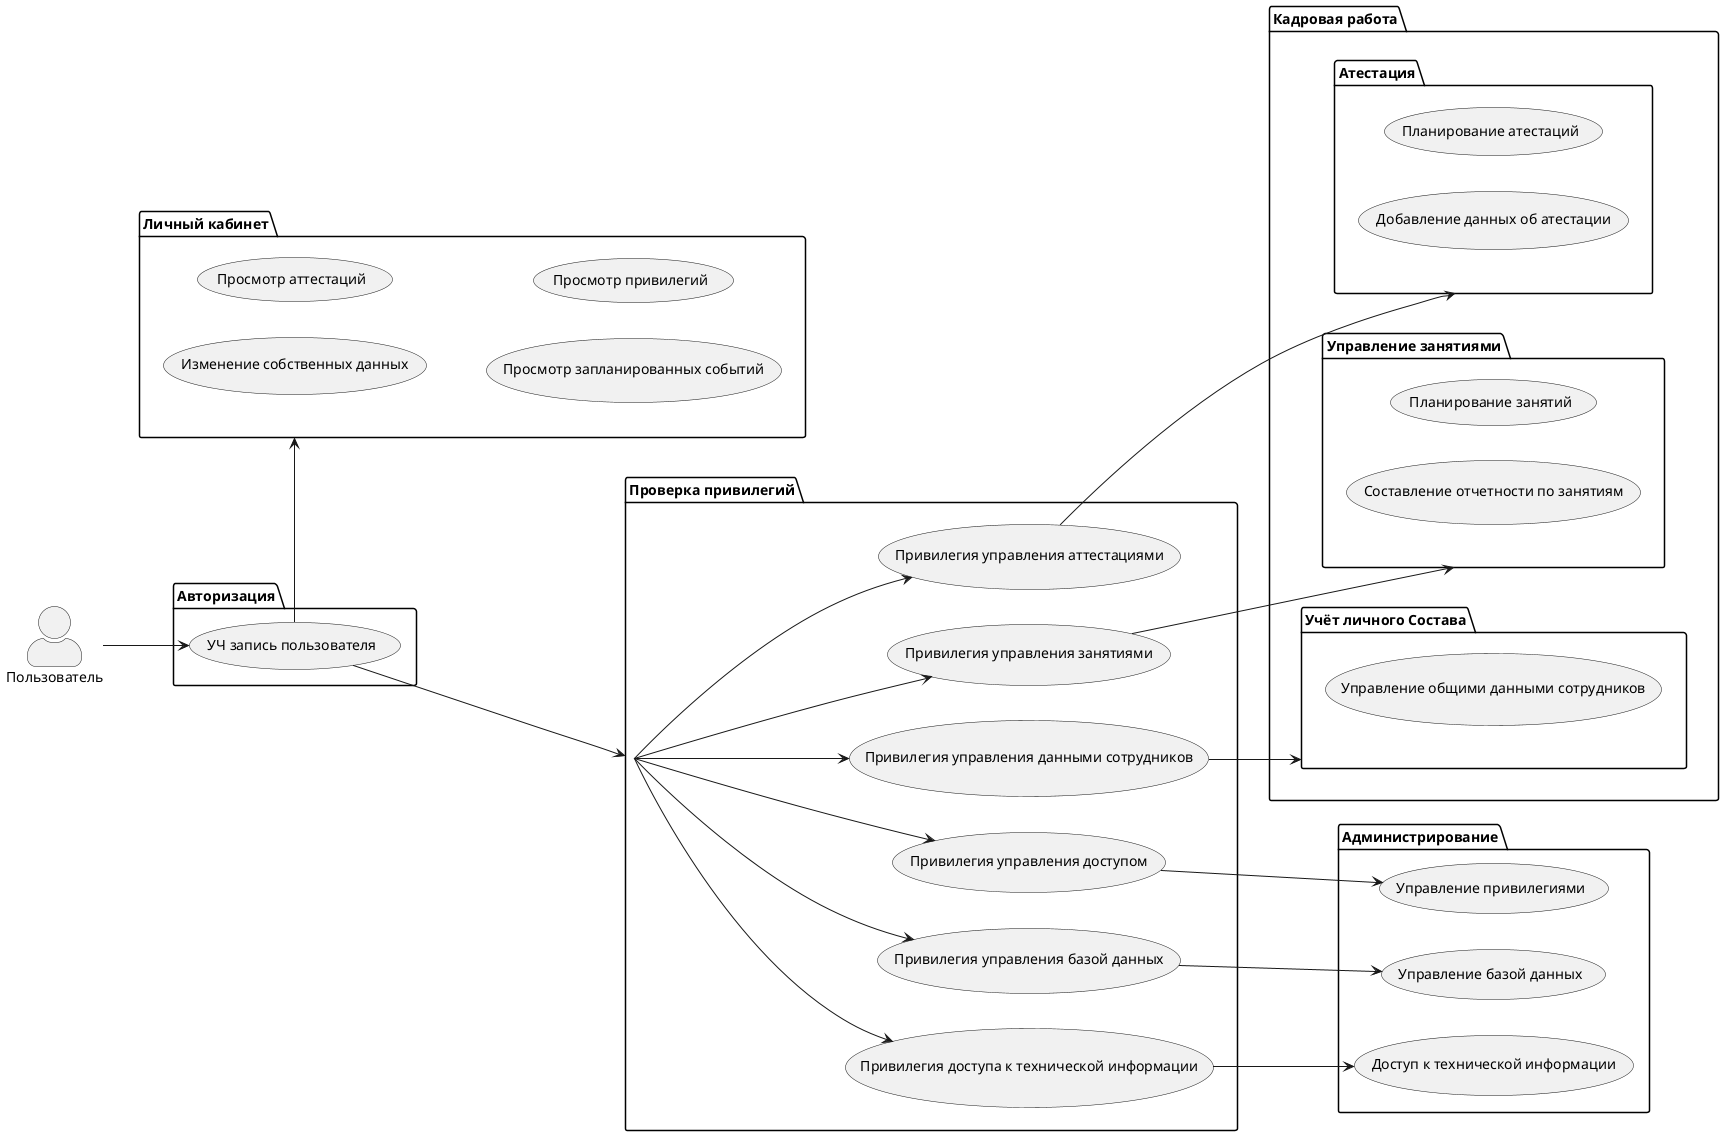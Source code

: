 @startuml
skinparam actorStyle awesome
left to right direction

actor Пользователь as User

package Авторизация {
    usecase "УЧ запись пользователя" as unpriv_user
}

package "Кадровая работа" {
    package "Атестация" as certification {
        usecase "Планирование атестаций" as planning_sessions
        usecase "Добавление данных об атестации" as report_management
    }
    
    package "Управление занятиями" as exercise{
        usecase "Планирование занятий"
        usecase "Составление отчетности по занятиям"
    }
    
    package "Учёт личного Состава" as employee_management {
        usecase "Управление общими данными сотрудников" as employee_data_management
    }
}

package "Личный кабинет" as profile{
    usecase "Изменение собственных данных"
    usecase "Просмотр аттестаций"
    usecase "Просмотр запланированных событий"
    usecase "Просмотр привилегий"
}

package Администрирование {
    usecase "Управление привилегиями" as access_control
    usecase "Управление базой данных" as db_control
    usecase "Доступ к технической информации" as backend_info
}

package "Проверка привилегий" as priv_check {
    usecase "Привилегия управления данными сотрудников" as employee_management_priv
    usecase "Привилегия управления аттестациями" as certification_management_priv
    usecase "Привилегия управления занятиями" as planning_sessions_priv
    
    usecase "Привилегия управления доступом" as access_control_priv
    usecase "Привилегия управления базой данных" as db_control_priv
    usecase "Привилегия доступа к технической информации" as backend_info_priv
}


User --> unpriv_user
unpriv_user --> priv_check
unpriv_user -> profile

priv_check -->  employee_management_priv
priv_check -->  certification_management_priv
priv_check -->  planning_sessions_priv

priv_check -->  access_control_priv
priv_check -->  db_control_priv
priv_check -->  backend_info_priv

employee_management_priv --> employee_management
certification_management_priv --> certification
planning_sessions_priv --> exercise

access_control_priv --> access_control
db_control_priv --> db_control
backend_info_priv --> backend_info

@enduml
